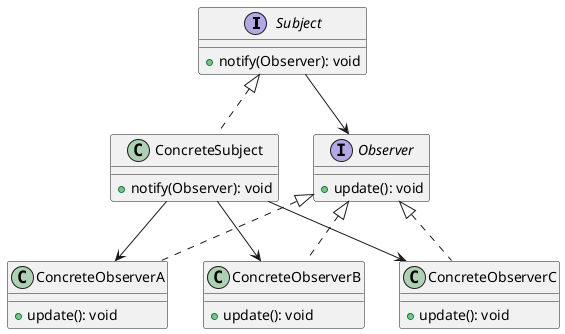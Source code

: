 @startuml test

interface Subject {
    +notify(Observer): void
}

class ConcreteSubject {
    +notify(Observer): void
}

interface Observer {
    +update(): void
}

class ConcreteObserverA {
    +update(): void
}

class ConcreteObserverB {
    +update(): void
}

class ConcreteObserverC {
    +update(): void
}

Subject --> Observer
Subject <|.. ConcreteSubject
Observer <|.. ConcreteObserverA
Observer <|.. ConcreteObserverB
Observer <|.. ConcreteObserverC
ConcreteSubject --> ConcreteObserverA
ConcreteSubject --> ConcreteObserverB
ConcreteSubject --> ConcreteObserverC

@enduml
